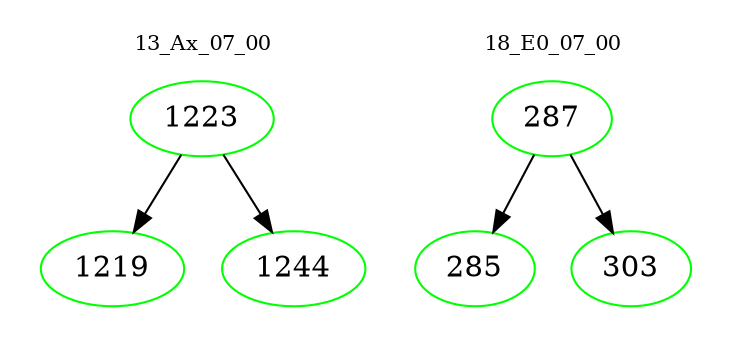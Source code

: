 digraph{
subgraph cluster_0 {
color = white
label = "13_Ax_07_00";
fontsize=10;
T0_1223 [label="1223", color="green"]
T0_1223 -> T0_1219 [color="black"]
T0_1219 [label="1219", color="green"]
T0_1223 -> T0_1244 [color="black"]
T0_1244 [label="1244", color="green"]
}
subgraph cluster_1 {
color = white
label = "18_E0_07_00";
fontsize=10;
T1_287 [label="287", color="green"]
T1_287 -> T1_285 [color="black"]
T1_285 [label="285", color="green"]
T1_287 -> T1_303 [color="black"]
T1_303 [label="303", color="green"]
}
}
